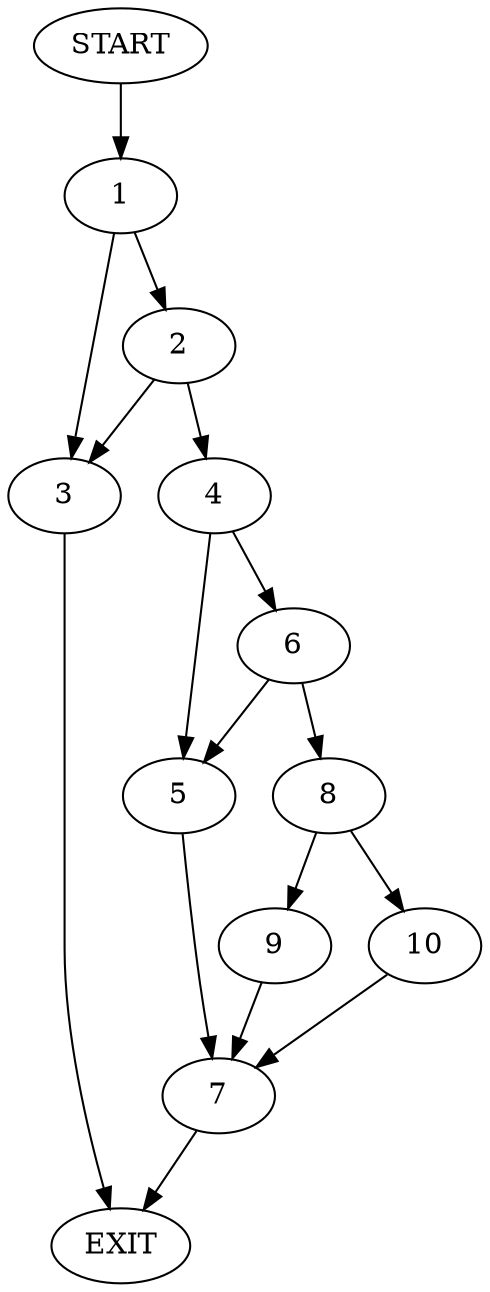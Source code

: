 digraph {
0 [label="START"]
11 [label="EXIT"]
0 -> 1
1 -> 2
1 -> 3
3 -> 11
2 -> 3
2 -> 4
4 -> 5
4 -> 6
5 -> 7
6 -> 8
6 -> 5
8 -> 9
8 -> 10
7 -> 11
10 -> 7
9 -> 7
}
